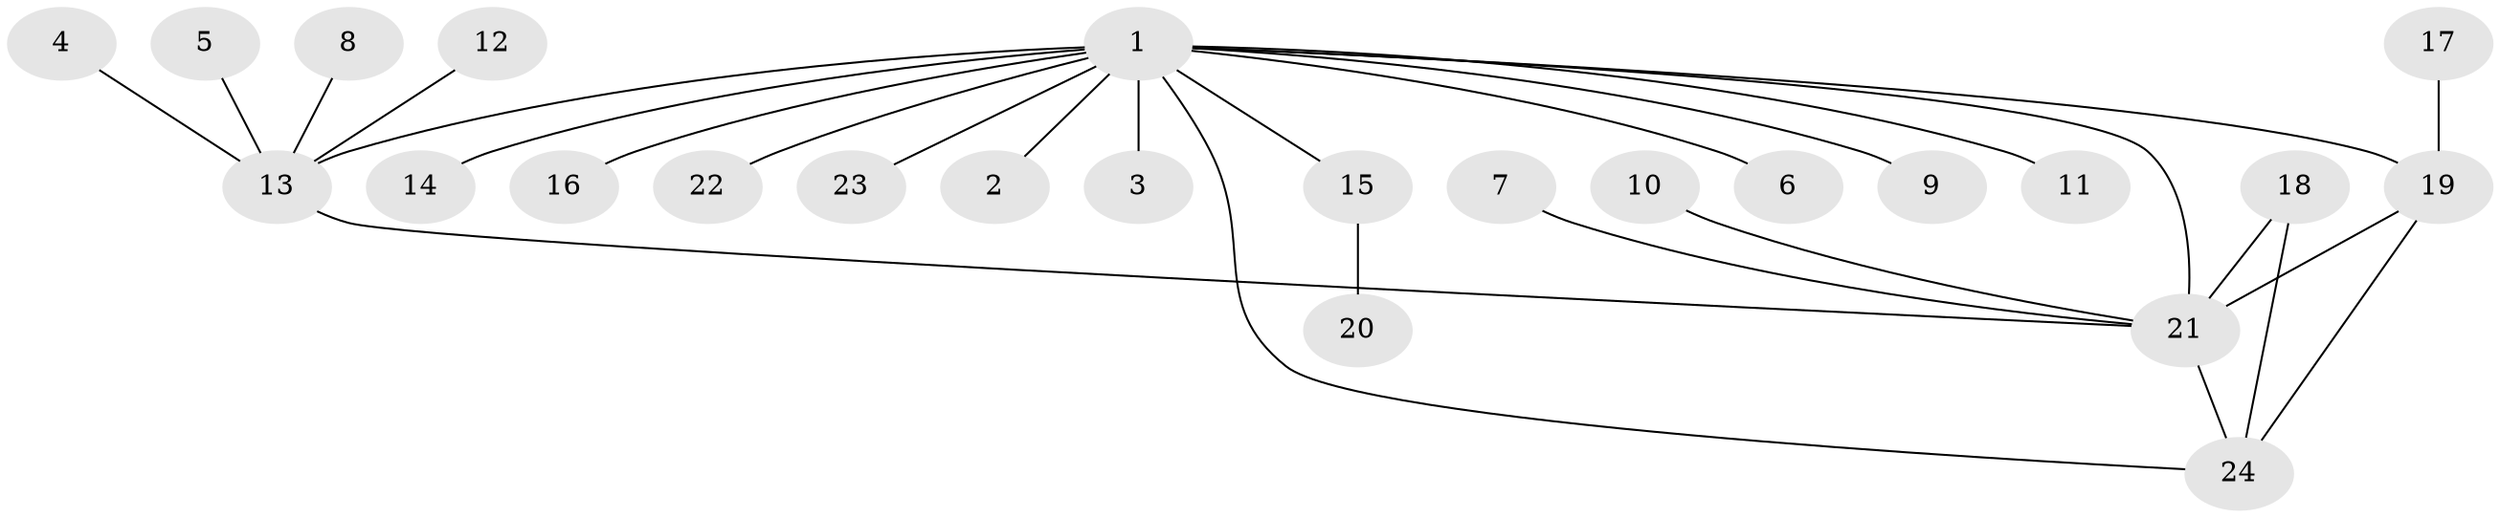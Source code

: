 // original degree distribution, {6: 0.0425531914893617, 11: 0.02127659574468085, 4: 0.06382978723404255, 5: 0.0425531914893617, 7: 0.02127659574468085, 8: 0.02127659574468085, 2: 0.19148936170212766, 1: 0.5319148936170213, 3: 0.06382978723404255}
// Generated by graph-tools (version 1.1) at 2025/26/03/09/25 03:26:43]
// undirected, 24 vertices, 28 edges
graph export_dot {
graph [start="1"]
  node [color=gray90,style=filled];
  1;
  2;
  3;
  4;
  5;
  6;
  7;
  8;
  9;
  10;
  11;
  12;
  13;
  14;
  15;
  16;
  17;
  18;
  19;
  20;
  21;
  22;
  23;
  24;
  1 -- 2 [weight=1.0];
  1 -- 3 [weight=1.0];
  1 -- 6 [weight=1.0];
  1 -- 9 [weight=1.0];
  1 -- 11 [weight=1.0];
  1 -- 13 [weight=2.0];
  1 -- 14 [weight=1.0];
  1 -- 15 [weight=1.0];
  1 -- 16 [weight=1.0];
  1 -- 19 [weight=1.0];
  1 -- 21 [weight=1.0];
  1 -- 22 [weight=1.0];
  1 -- 23 [weight=1.0];
  1 -- 24 [weight=1.0];
  4 -- 13 [weight=1.0];
  5 -- 13 [weight=1.0];
  7 -- 21 [weight=1.0];
  8 -- 13 [weight=1.0];
  10 -- 21 [weight=1.0];
  12 -- 13 [weight=1.0];
  13 -- 21 [weight=1.0];
  15 -- 20 [weight=1.0];
  17 -- 19 [weight=1.0];
  18 -- 21 [weight=1.0];
  18 -- 24 [weight=2.0];
  19 -- 21 [weight=3.0];
  19 -- 24 [weight=1.0];
  21 -- 24 [weight=2.0];
}
